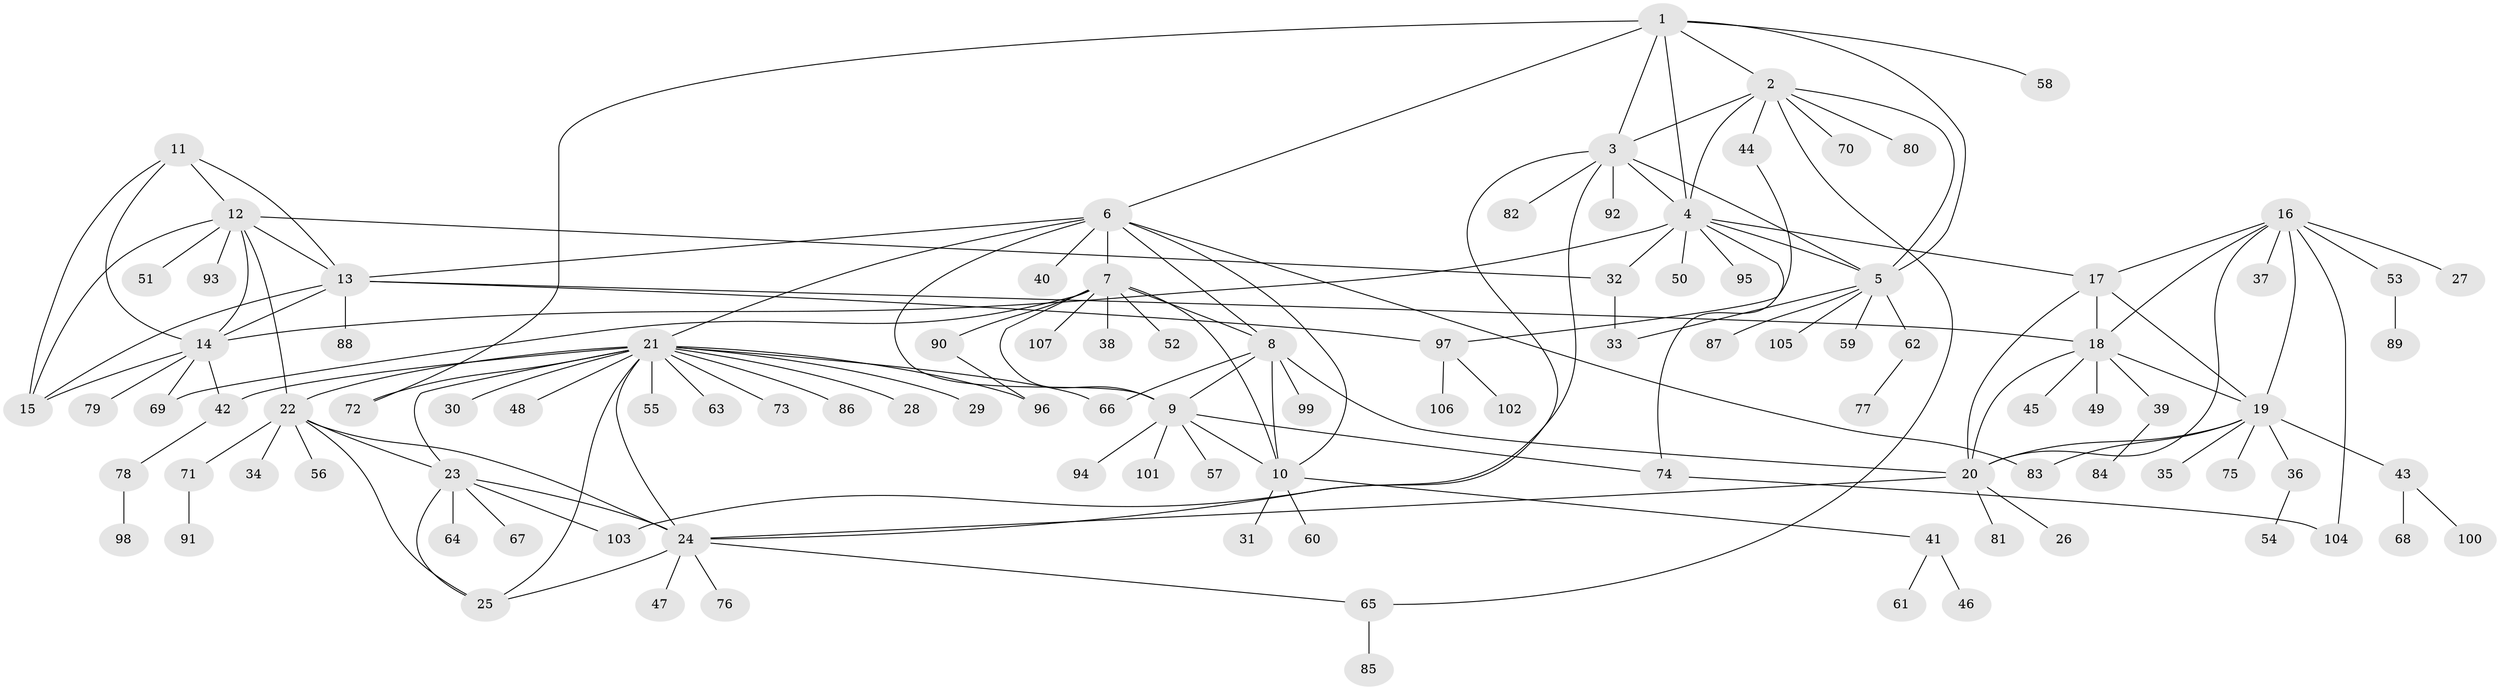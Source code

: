 // Generated by graph-tools (version 1.1) at 2025/15/03/09/25 04:15:50]
// undirected, 107 vertices, 155 edges
graph export_dot {
graph [start="1"]
  node [color=gray90,style=filled];
  1;
  2;
  3;
  4;
  5;
  6;
  7;
  8;
  9;
  10;
  11;
  12;
  13;
  14;
  15;
  16;
  17;
  18;
  19;
  20;
  21;
  22;
  23;
  24;
  25;
  26;
  27;
  28;
  29;
  30;
  31;
  32;
  33;
  34;
  35;
  36;
  37;
  38;
  39;
  40;
  41;
  42;
  43;
  44;
  45;
  46;
  47;
  48;
  49;
  50;
  51;
  52;
  53;
  54;
  55;
  56;
  57;
  58;
  59;
  60;
  61;
  62;
  63;
  64;
  65;
  66;
  67;
  68;
  69;
  70;
  71;
  72;
  73;
  74;
  75;
  76;
  77;
  78;
  79;
  80;
  81;
  82;
  83;
  84;
  85;
  86;
  87;
  88;
  89;
  90;
  91;
  92;
  93;
  94;
  95;
  96;
  97;
  98;
  99;
  100;
  101;
  102;
  103;
  104;
  105;
  106;
  107;
  1 -- 2;
  1 -- 3;
  1 -- 4;
  1 -- 5;
  1 -- 6;
  1 -- 58;
  1 -- 72;
  2 -- 3;
  2 -- 4;
  2 -- 5;
  2 -- 44;
  2 -- 65;
  2 -- 70;
  2 -- 80;
  3 -- 4;
  3 -- 5;
  3 -- 24;
  3 -- 82;
  3 -- 92;
  3 -- 103;
  4 -- 5;
  4 -- 14;
  4 -- 17;
  4 -- 32;
  4 -- 50;
  4 -- 74;
  4 -- 95;
  5 -- 33;
  5 -- 59;
  5 -- 62;
  5 -- 87;
  5 -- 105;
  6 -- 7;
  6 -- 8;
  6 -- 9;
  6 -- 10;
  6 -- 13;
  6 -- 21;
  6 -- 40;
  6 -- 83;
  7 -- 8;
  7 -- 9;
  7 -- 10;
  7 -- 38;
  7 -- 52;
  7 -- 69;
  7 -- 90;
  7 -- 107;
  8 -- 9;
  8 -- 10;
  8 -- 20;
  8 -- 66;
  8 -- 99;
  9 -- 10;
  9 -- 57;
  9 -- 74;
  9 -- 94;
  9 -- 101;
  10 -- 31;
  10 -- 41;
  10 -- 60;
  11 -- 12;
  11 -- 13;
  11 -- 14;
  11 -- 15;
  12 -- 13;
  12 -- 14;
  12 -- 15;
  12 -- 22;
  12 -- 32;
  12 -- 51;
  12 -- 93;
  13 -- 14;
  13 -- 15;
  13 -- 18;
  13 -- 88;
  13 -- 97;
  14 -- 15;
  14 -- 42;
  14 -- 69;
  14 -- 79;
  16 -- 17;
  16 -- 18;
  16 -- 19;
  16 -- 20;
  16 -- 27;
  16 -- 37;
  16 -- 53;
  16 -- 104;
  17 -- 18;
  17 -- 19;
  17 -- 20;
  18 -- 19;
  18 -- 20;
  18 -- 39;
  18 -- 45;
  18 -- 49;
  19 -- 20;
  19 -- 35;
  19 -- 36;
  19 -- 43;
  19 -- 75;
  19 -- 83;
  20 -- 24;
  20 -- 26;
  20 -- 81;
  21 -- 22;
  21 -- 23;
  21 -- 24;
  21 -- 25;
  21 -- 28;
  21 -- 29;
  21 -- 30;
  21 -- 42;
  21 -- 48;
  21 -- 55;
  21 -- 63;
  21 -- 66;
  21 -- 72;
  21 -- 73;
  21 -- 86;
  21 -- 96;
  22 -- 23;
  22 -- 24;
  22 -- 25;
  22 -- 34;
  22 -- 56;
  22 -- 71;
  23 -- 24;
  23 -- 25;
  23 -- 64;
  23 -- 67;
  23 -- 103;
  24 -- 25;
  24 -- 47;
  24 -- 65;
  24 -- 76;
  32 -- 33;
  36 -- 54;
  39 -- 84;
  41 -- 46;
  41 -- 61;
  42 -- 78;
  43 -- 68;
  43 -- 100;
  44 -- 97;
  53 -- 89;
  62 -- 77;
  65 -- 85;
  71 -- 91;
  74 -- 104;
  78 -- 98;
  90 -- 96;
  97 -- 102;
  97 -- 106;
}
